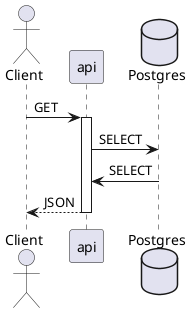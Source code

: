 @startuml

actor Client as client
participant api
database Postgres as postgres

client -> api: GET
activate api
api->postgres: SELECT
postgres->api: SELECT
api-->client: JSON
deactivate api

@enduml